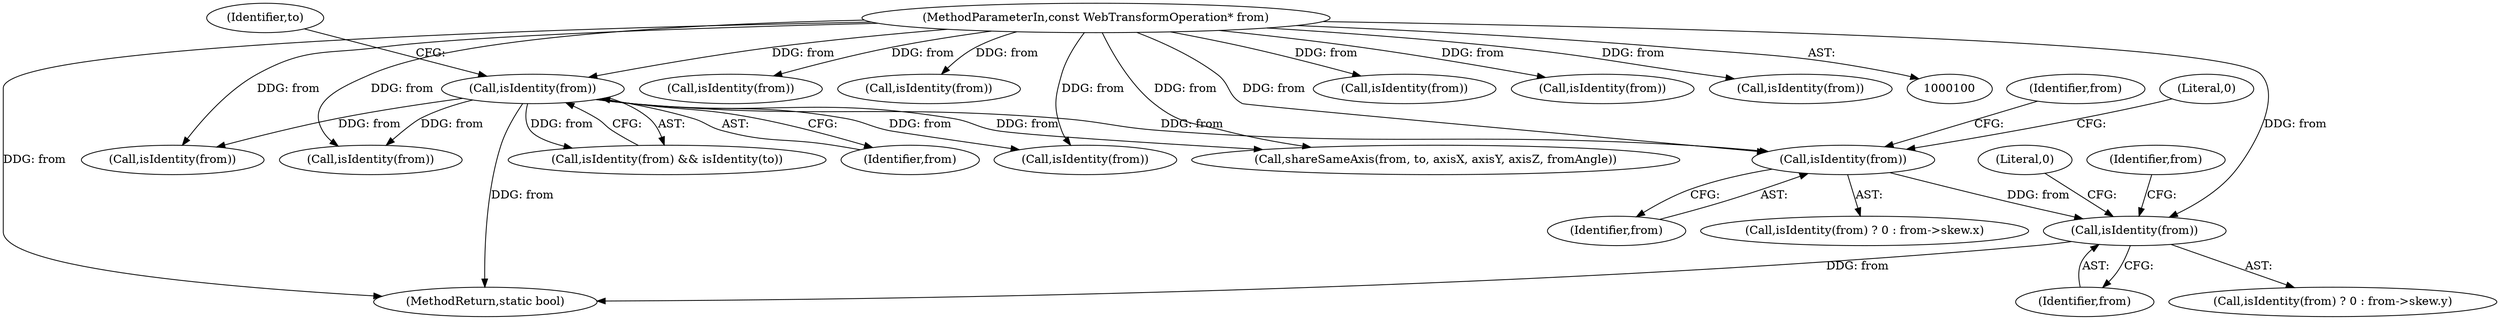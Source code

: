 digraph "0_Chrome_3c036ca040c114c077e13c35baaea78e2ddbaf61_0@pointer" {
"1000396" [label="(Call,isIdentity(from))"];
"1000108" [label="(Call,isIdentity(from))"];
"1000101" [label="(MethodParameterIn,const WebTransformOperation* from)"];
"1000408" [label="(Call,isIdentity(from))"];
"1000108" [label="(Call,isIdentity(from))"];
"1000109" [label="(Identifier,from)"];
"1000111" [label="(Identifier,to)"];
"1000502" [label="(MethodReturn,static bool)"];
"1000401" [label="(Identifier,from)"];
"1000395" [label="(Call,isIdentity(from) ? 0 : from->skew.x)"];
"1000308" [label="(Call,isIdentity(from))"];
"1000410" [label="(Literal,0)"];
"1000101" [label="(MethodParameterIn,const WebTransformOperation* from)"];
"1000332" [label="(Call,isIdentity(from))"];
"1000413" [label="(Identifier,from)"];
"1000284" [label="(Call,isIdentity(from))"];
"1000396" [label="(Call,isIdentity(from))"];
"1000141" [label="(Call,isIdentity(from))"];
"1000480" [label="(Call,isIdentity(from))"];
"1000407" [label="(Call,isIdentity(from) ? 0 : from->skew.y)"];
"1000254" [label="(Call,shareSameAxis(from, to, axisX, axisY, axisZ, fromAngle))"];
"1000408" [label="(Call,isIdentity(from))"];
"1000398" [label="(Literal,0)"];
"1000320" [label="(Call,isIdentity(from))"];
"1000165" [label="(Call,isIdentity(from))"];
"1000107" [label="(Call,isIdentity(from) && isIdentity(to))"];
"1000397" [label="(Identifier,from)"];
"1000409" [label="(Identifier,from)"];
"1000153" [label="(Call,isIdentity(from))"];
"1000396" -> "1000395"  [label="AST: "];
"1000396" -> "1000397"  [label="CFG: "];
"1000397" -> "1000396"  [label="AST: "];
"1000398" -> "1000396"  [label="CFG: "];
"1000401" -> "1000396"  [label="CFG: "];
"1000108" -> "1000396"  [label="DDG: from"];
"1000101" -> "1000396"  [label="DDG: from"];
"1000396" -> "1000408"  [label="DDG: from"];
"1000108" -> "1000107"  [label="AST: "];
"1000108" -> "1000109"  [label="CFG: "];
"1000109" -> "1000108"  [label="AST: "];
"1000111" -> "1000108"  [label="CFG: "];
"1000107" -> "1000108"  [label="CFG: "];
"1000108" -> "1000502"  [label="DDG: from"];
"1000108" -> "1000107"  [label="DDG: from"];
"1000101" -> "1000108"  [label="DDG: from"];
"1000108" -> "1000141"  [label="DDG: from"];
"1000108" -> "1000254"  [label="DDG: from"];
"1000108" -> "1000308"  [label="DDG: from"];
"1000108" -> "1000480"  [label="DDG: from"];
"1000101" -> "1000100"  [label="AST: "];
"1000101" -> "1000502"  [label="DDG: from"];
"1000101" -> "1000141"  [label="DDG: from"];
"1000101" -> "1000153"  [label="DDG: from"];
"1000101" -> "1000165"  [label="DDG: from"];
"1000101" -> "1000254"  [label="DDG: from"];
"1000101" -> "1000284"  [label="DDG: from"];
"1000101" -> "1000308"  [label="DDG: from"];
"1000101" -> "1000320"  [label="DDG: from"];
"1000101" -> "1000332"  [label="DDG: from"];
"1000101" -> "1000408"  [label="DDG: from"];
"1000101" -> "1000480"  [label="DDG: from"];
"1000408" -> "1000407"  [label="AST: "];
"1000408" -> "1000409"  [label="CFG: "];
"1000409" -> "1000408"  [label="AST: "];
"1000410" -> "1000408"  [label="CFG: "];
"1000413" -> "1000408"  [label="CFG: "];
"1000408" -> "1000502"  [label="DDG: from"];
}
